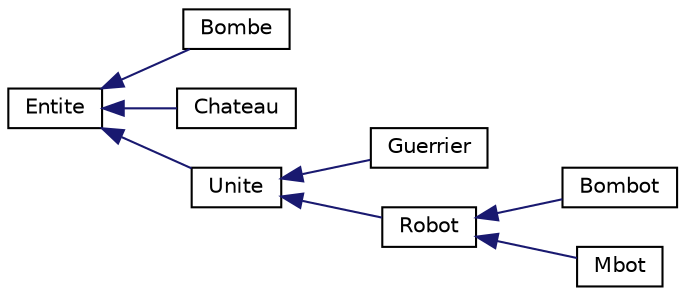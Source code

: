 digraph "Graphical Class Hierarchy"
{
 // LATEX_PDF_SIZE
  edge [fontname="Helvetica",fontsize="10",labelfontname="Helvetica",labelfontsize="10"];
  node [fontname="Helvetica",fontsize="10",shape=record];
  rankdir="LR";
  Node0 [label="Entite",height=0.2,width=0.4,color="black", fillcolor="white", style="filled",URL="$class_entite.html",tooltip="Classe de base pour les entités du jeu."];
  Node0 -> Node1 [dir="back",color="midnightblue",fontsize="10",style="solid",fontname="Helvetica"];
  Node1 [label="Bombe",height=0.2,width=0.4,color="black", fillcolor="white", style="filled",URL="$class_bombe.html",tooltip="Classe représentant une bombe."];
  Node0 -> Node2 [dir="back",color="midnightblue",fontsize="10",style="solid",fontname="Helvetica"];
  Node2 [label="Chateau",height=0.2,width=0.4,color="black", fillcolor="white", style="filled",URL="$class_chateau.html",tooltip="Classe représentant un château."];
  Node0 -> Node3 [dir="back",color="midnightblue",fontsize="10",style="solid",fontname="Helvetica"];
  Node3 [label="Unite",height=0.2,width=0.4,color="black", fillcolor="white", style="filled",URL="$class_unite.html",tooltip="Classe Unite, héritant de la classe Entite, pour représenter une unité dans le jeu."];
  Node3 -> Node4 [dir="back",color="midnightblue",fontsize="10",style="solid",fontname="Helvetica"];
  Node4 [label="Guerrier",height=0.2,width=0.4,color="black", fillcolor="white", style="filled",URL="$class_guerrier.html",tooltip="Classe représentant un guerrier."];
  Node3 -> Node5 [dir="back",color="midnightblue",fontsize="10",style="solid",fontname="Helvetica"];
  Node5 [label="Robot",height=0.2,width=0.4,color="black", fillcolor="white", style="filled",URL="$class_robot.html",tooltip="Classe Robot, héritant de la classe Unite, pour représenter un robot dans le jeu."];
  Node5 -> Node6 [dir="back",color="midnightblue",fontsize="10",style="solid",fontname="Helvetica"];
  Node6 [label="Bombot",height=0.2,width=0.4,color="black", fillcolor="white", style="filled",URL="$class_bombot.html",tooltip="Classe représentant un robot bombe."];
  Node5 -> Node7 [dir="back",color="midnightblue",fontsize="10",style="solid",fontname="Helvetica"];
  Node7 [label="Mbot",height=0.2,width=0.4,color="black", fillcolor="white", style="filled",URL="$class_mbot.html",tooltip="Classe représentant le robot Mbot, dérivée de la classe Robot."];
}
